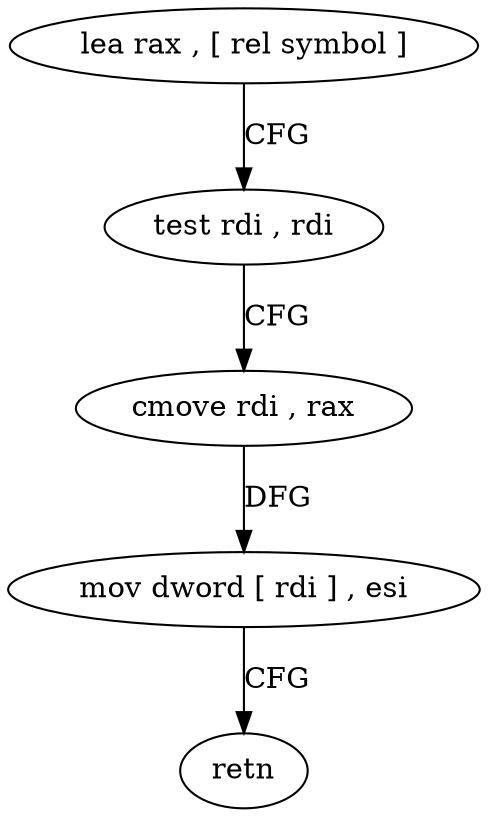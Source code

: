 digraph "func" {
"4228448" [label = "lea rax , [ rel symbol ]" ]
"4228455" [label = "test rdi , rdi" ]
"4228458" [label = "cmove rdi , rax" ]
"4228462" [label = "mov dword [ rdi ] , esi" ]
"4228464" [label = "retn" ]
"4228448" -> "4228455" [ label = "CFG" ]
"4228455" -> "4228458" [ label = "CFG" ]
"4228458" -> "4228462" [ label = "DFG" ]
"4228462" -> "4228464" [ label = "CFG" ]
}

